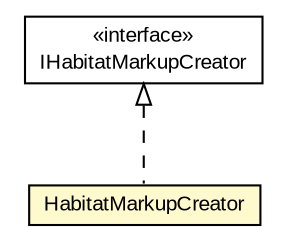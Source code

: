 #!/usr/local/bin/dot
#
# Class diagram 
# Generated by UMLGraph version R5_6-24-gf6e263 (http://www.umlgraph.org/)
#

digraph G {
	edge [fontname="arial",fontsize=10,labelfontname="arial",labelfontsize=10];
	node [fontname="arial",fontsize=10,shape=plaintext];
	nodesep=0.25;
	ranksep=0.5;
	// edu.arizona.biosemantics.semanticmarkup.markupelement.habitat.markup.IHabitatMarkupCreator
	c69948 [label=<<table title="edu.arizona.biosemantics.semanticmarkup.markupelement.habitat.markup.IHabitatMarkupCreator" border="0" cellborder="1" cellspacing="0" cellpadding="2" port="p" href="./IHabitatMarkupCreator.html">
		<tr><td><table border="0" cellspacing="0" cellpadding="1">
<tr><td align="center" balign="center"> &#171;interface&#187; </td></tr>
<tr><td align="center" balign="center"> IHabitatMarkupCreator </td></tr>
		</table></td></tr>
		</table>>, URL="./IHabitatMarkupCreator.html", fontname="arial", fontcolor="black", fontsize=10.0];
	// edu.arizona.biosemantics.semanticmarkup.markupelement.habitat.markup.HabitatMarkupCreator
	c69950 [label=<<table title="edu.arizona.biosemantics.semanticmarkup.markupelement.habitat.markup.HabitatMarkupCreator" border="0" cellborder="1" cellspacing="0" cellpadding="2" port="p" bgcolor="lemonChiffon" href="./HabitatMarkupCreator.html">
		<tr><td><table border="0" cellspacing="0" cellpadding="1">
<tr><td align="center" balign="center"> HabitatMarkupCreator </td></tr>
		</table></td></tr>
		</table>>, URL="./HabitatMarkupCreator.html", fontname="arial", fontcolor="black", fontsize=10.0];
	//edu.arizona.biosemantics.semanticmarkup.markupelement.habitat.markup.HabitatMarkupCreator implements edu.arizona.biosemantics.semanticmarkup.markupelement.habitat.markup.IHabitatMarkupCreator
	c69948:p -> c69950:p [dir=back,arrowtail=empty,style=dashed];
}

